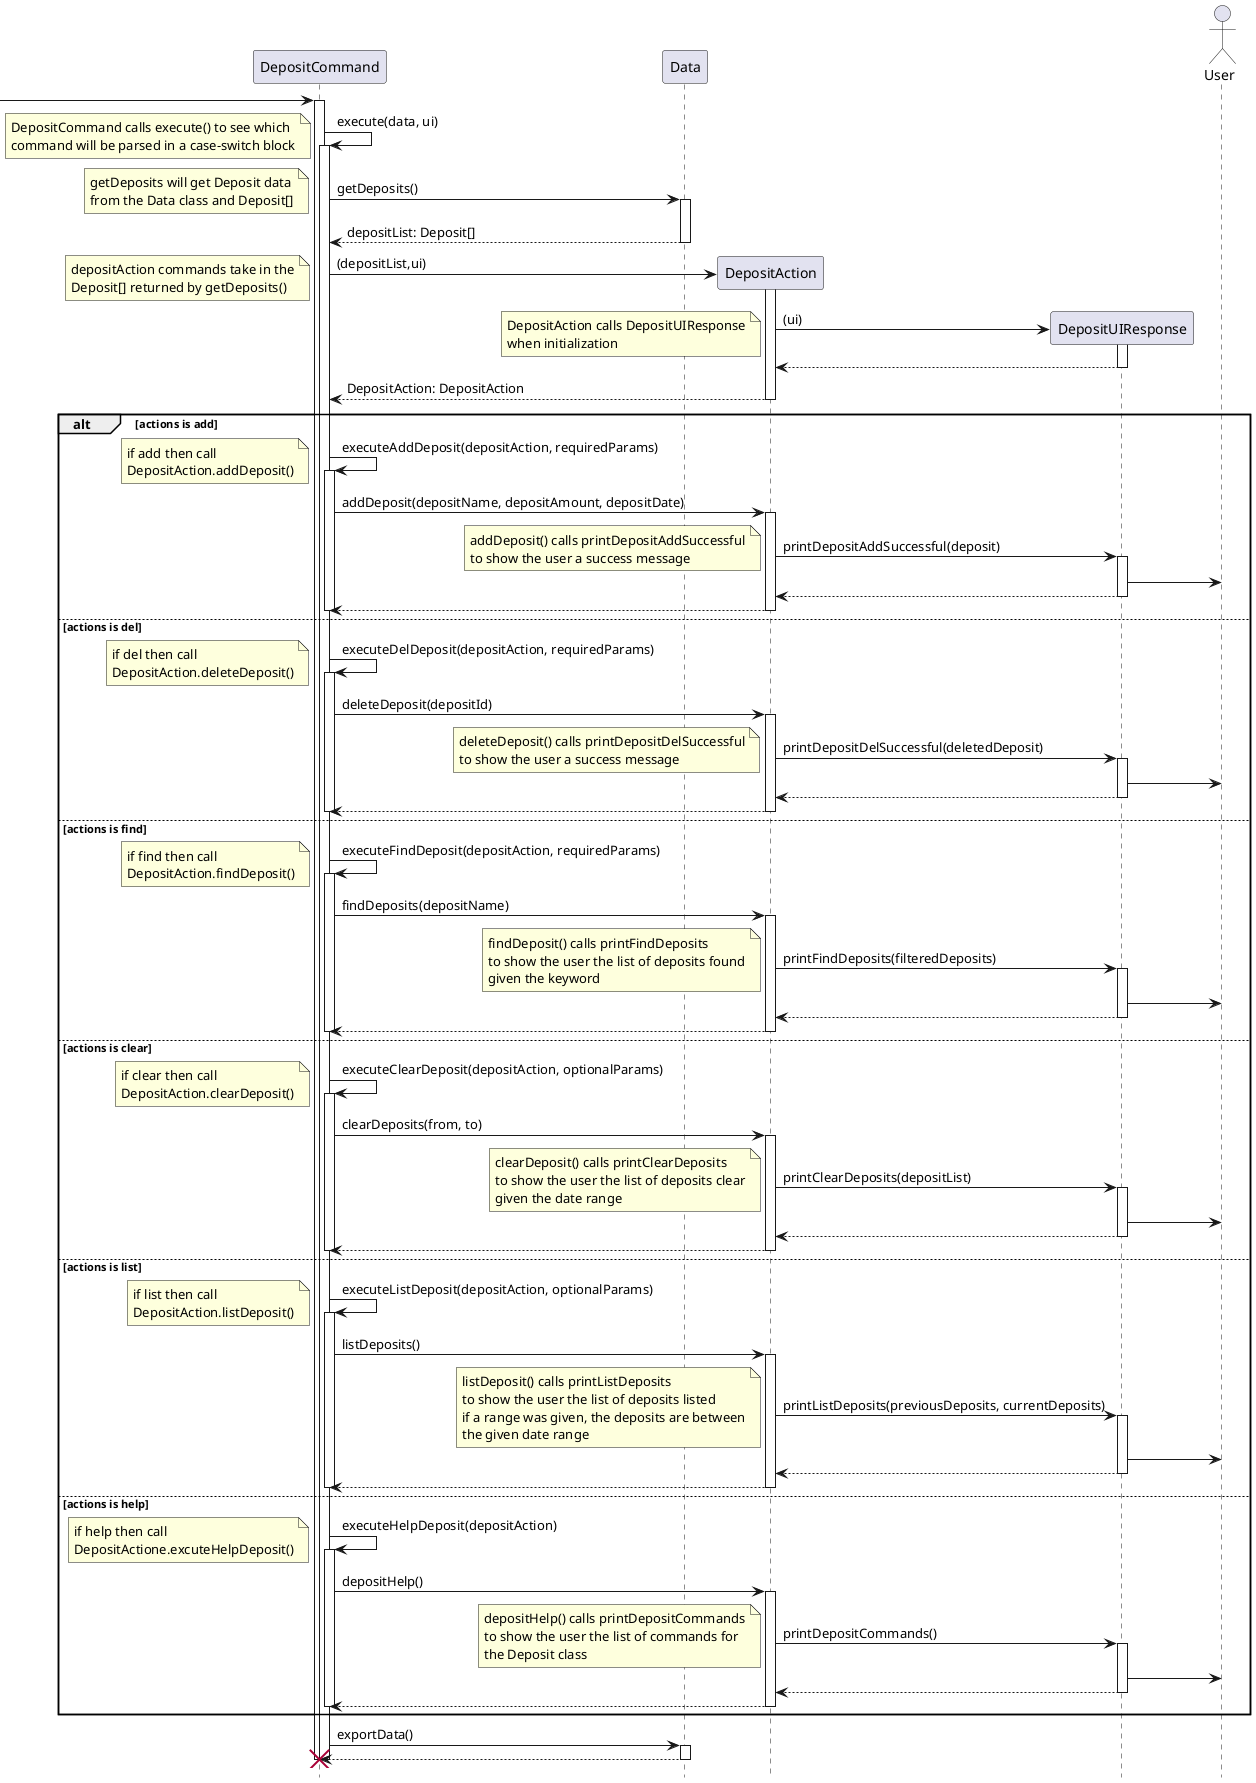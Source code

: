 @startuml

hide footbox

participant DepositCommand
participant Data
participant DepositAction
participant DepositUIResponse
actor User

 -> "DepositCommand":

activate "DepositCommand"
"DepositCommand" -> "DepositCommand": execute(data, ui)
note left
    DepositCommand calls execute() to see which
    command will be parsed in a case-switch block
 end note
activate  "DepositCommand"
"DepositCommand" -> "Data": getDeposits()
 note left
    getDeposits will get Deposit data
    from the Data class and Deposit[]
 end note
activate "Data"
return depositList: Deposit[]
deactivate "Data"

"DepositCommand" -> "DepositAction" ** : (depositList,ui)
 note left
    depositAction commands take in the
    Deposit[] returned by getDeposits()
 end note
activate "DepositAction"

"DepositAction" -> "DepositUIResponse" ** : (ui)
note left
    DepositAction calls DepositUIResponse
    when initialization
 end note
activate "DepositUIResponse"
"DepositUIResponse" --> "DepositAction"
deactivate "DepositUIResponse"

return DepositAction: DepositAction
deactivate "DepositAction"


alt actions is add
"DepositCommand" -> "DepositCommand": executeAddDeposit(depositAction, requiredParams)
note left
    if add then call
    DepositAction.addDeposit()
 end note

activate "DepositCommand"
"DepositCommand" -> "DepositAction" : addDeposit(depositName, depositAmount, depositDate)
activate "DepositAction"
"DepositAction" -> "DepositUIResponse" : printDepositAddSuccessful(deposit)
note left
    addDeposit() calls printDepositAddSuccessful
    to show the user a success message
 end note

activate "DepositUIResponse"
"DepositUIResponse" -> User
return
return

deactivate "DepositCommand"

else actions is del
"DepositCommand" -> "DepositCommand": executeDelDeposit(depositAction, requiredParams)
note left
    if del then call
    DepositAction.deleteDeposit()
 end note
activate "DepositCommand"
"DepositCommand" -> "DepositAction" : deleteDeposit(depositId)
activate "DepositAction"
"DepositAction" -> "DepositUIResponse" : printDepositDelSuccessful(deletedDeposit)
note left
    deleteDeposit() calls printDepositDelSuccessful
    to show the user a success message
 end note
activate "DepositUIResponse"
"DepositUIResponse" -> User
return
return

deactivate "DepositCommand"

else actions is find
"DepositCommand" -> "DepositCommand": executeFindDeposit(depositAction, requiredParams)
note left
    if find then call
    DepositAction.findDeposit()
 end note
activate "DepositCommand"
"DepositCommand" -> "DepositAction" : findDeposits(depositName)

activate "DepositAction"

"DepositAction" -> "DepositUIResponse" : printFindDeposits(filteredDeposits)
note left
    findDeposit() calls printFindDeposits
    to show the user the list of deposits found
    given the keyword
 end note
activate "DepositUIResponse"
"DepositUIResponse" -> User
return
return

deactivate "DepositCommand"

else actions is clear
"DepositCommand" -> "DepositCommand": executeClearDeposit(depositAction, optionalParams)
note left
    if clear then call
    DepositAction.clearDeposit()
 end note
activate "DepositCommand"
"DepositCommand" -> "DepositAction" : clearDeposits(from, to)

activate "DepositAction"

"DepositAction" -> "DepositUIResponse" : printClearDeposits(depositList)
note left
    clearDeposit() calls printClearDeposits
    to show the user the list of deposits clear
    given the date range
end note
activate "DepositUIResponse"
"DepositUIResponse" -> User
return
return

deactivate "DepositCommand"

else actions is list
"DepositCommand" -> "DepositCommand": executeListDeposit(depositAction, optionalParams)
note left
    if list then call
    DepositAction.listDeposit()
 end note
activate "DepositCommand"
"DepositCommand" -> "DepositAction" : listDeposits()
activate "DepositAction"
"DepositAction" -> "DepositUIResponse" : printListDeposits(previousDeposits, currentDeposits)
note left
    listDeposit() calls printListDeposits
    to show the user the list of deposits listed
    if a range was given, the deposits are between
    the given date range
end note
activate "DepositUIResponse"
"DepositUIResponse" -> User
return
return

deactivate "DepositCommand"

else actions is help

"DepositCommand" -> "DepositCommand": executeHelpDeposit(depositAction)
note left
    if help then call
    DepositActione.excuteHelpDeposit()
 end note
activate "DepositCommand"
"DepositCommand" -> "DepositAction" : depositHelp()
activate "DepositAction"
"DepositAction" -> "DepositUIResponse" : printDepositCommands()
note left
    depositHelp() calls printDepositCommands
    to show the user the list of commands for
    the Deposit class
end note
activate "DepositUIResponse"
"DepositUIResponse" -> User
return
return

deactivate "DepositCommand"

end

"DepositCommand" -> "Data": exportData()

activate "Data"
return

deactivate "Data"

destroy "DepositCommand"
deactivate "DepositCommand"

@enduml